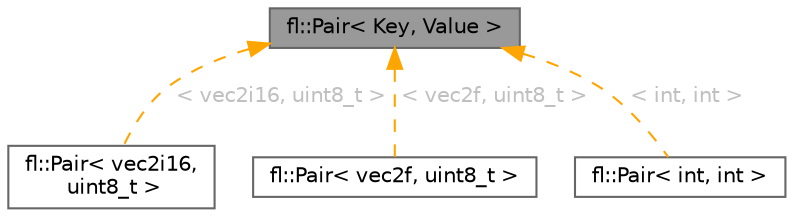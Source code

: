 digraph "fl::Pair&lt; Key, Value &gt;"
{
 // INTERACTIVE_SVG=YES
 // LATEX_PDF_SIZE
  bgcolor="transparent";
  edge [fontname=Helvetica,fontsize=10,labelfontname=Helvetica,labelfontsize=10];
  node [fontname=Helvetica,fontsize=10,shape=box,height=0.2,width=0.4];
  Node1 [id="Node000001",label="fl::Pair\< Key, Value \>",height=0.2,width=0.4,color="gray40", fillcolor="grey60", style="filled", fontcolor="black",tooltip=" "];
  Node1 -> Node2 [id="edge1_Node000001_Node000002",dir="back",color="orange",style="dashed",tooltip=" ",label=" \< vec2i16, uint8_t \>",fontcolor="grey" ];
  Node2 [id="Node000002",label="fl::Pair\< vec2i16,\l uint8_t \>",height=0.2,width=0.4,color="gray40", fillcolor="white", style="filled",URL="$d5/def/structfl_1_1_pair.html",tooltip=" "];
  Node1 -> Node3 [id="edge2_Node000001_Node000003",dir="back",color="orange",style="dashed",tooltip=" ",label=" \< vec2f, uint8_t \>",fontcolor="grey" ];
  Node3 [id="Node000003",label="fl::Pair\< vec2f, uint8_t \>",height=0.2,width=0.4,color="gray40", fillcolor="white", style="filled",URL="$d5/def/structfl_1_1_pair.html",tooltip=" "];
  Node1 -> Node4 [id="edge3_Node000001_Node000004",dir="back",color="orange",style="dashed",tooltip=" ",label=" \< int, int \>",fontcolor="grey" ];
  Node4 [id="Node000004",label="fl::Pair\< int, int \>",height=0.2,width=0.4,color="gray40", fillcolor="white", style="filled",URL="$d5/def/structfl_1_1_pair.html",tooltip=" "];
}
